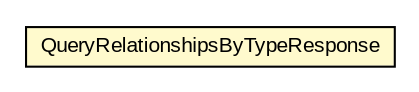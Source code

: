 #!/usr/local/bin/dot
#
# Class diagram 
# Generated by UMLGraph version R5_6-24-gf6e263 (http://www.umlgraph.org/)
#

digraph G {
	edge [fontname="arial",fontsize=10,labelfontname="arial",labelfontsize=10];
	node [fontname="arial",fontsize=10,shape=plaintext];
	nodesep=0.25;
	ranksep=0.5;
	// org.oasis_open.docs.wsdm.muws2_2.QueryRelationshipsByTypeResponse
	c931057 [label=<<table title="org.oasis_open.docs.wsdm.muws2_2.QueryRelationshipsByTypeResponse" border="0" cellborder="1" cellspacing="0" cellpadding="2" port="p" bgcolor="lemonChiffon" href="./QueryRelationshipsByTypeResponse.html">
		<tr><td><table border="0" cellspacing="0" cellpadding="1">
<tr><td align="center" balign="center"> QueryRelationshipsByTypeResponse </td></tr>
		</table></td></tr>
		</table>>, URL="./QueryRelationshipsByTypeResponse.html", fontname="arial", fontcolor="black", fontsize=10.0];
}

